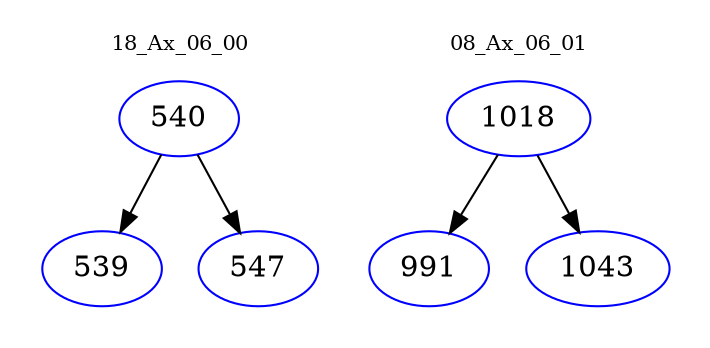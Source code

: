 digraph{
subgraph cluster_0 {
color = white
label = "18_Ax_06_00";
fontsize=10;
T0_540 [label="540", color="blue"]
T0_540 -> T0_539 [color="black"]
T0_539 [label="539", color="blue"]
T0_540 -> T0_547 [color="black"]
T0_547 [label="547", color="blue"]
}
subgraph cluster_1 {
color = white
label = "08_Ax_06_01";
fontsize=10;
T1_1018 [label="1018", color="blue"]
T1_1018 -> T1_991 [color="black"]
T1_991 [label="991", color="blue"]
T1_1018 -> T1_1043 [color="black"]
T1_1043 [label="1043", color="blue"]
}
}

